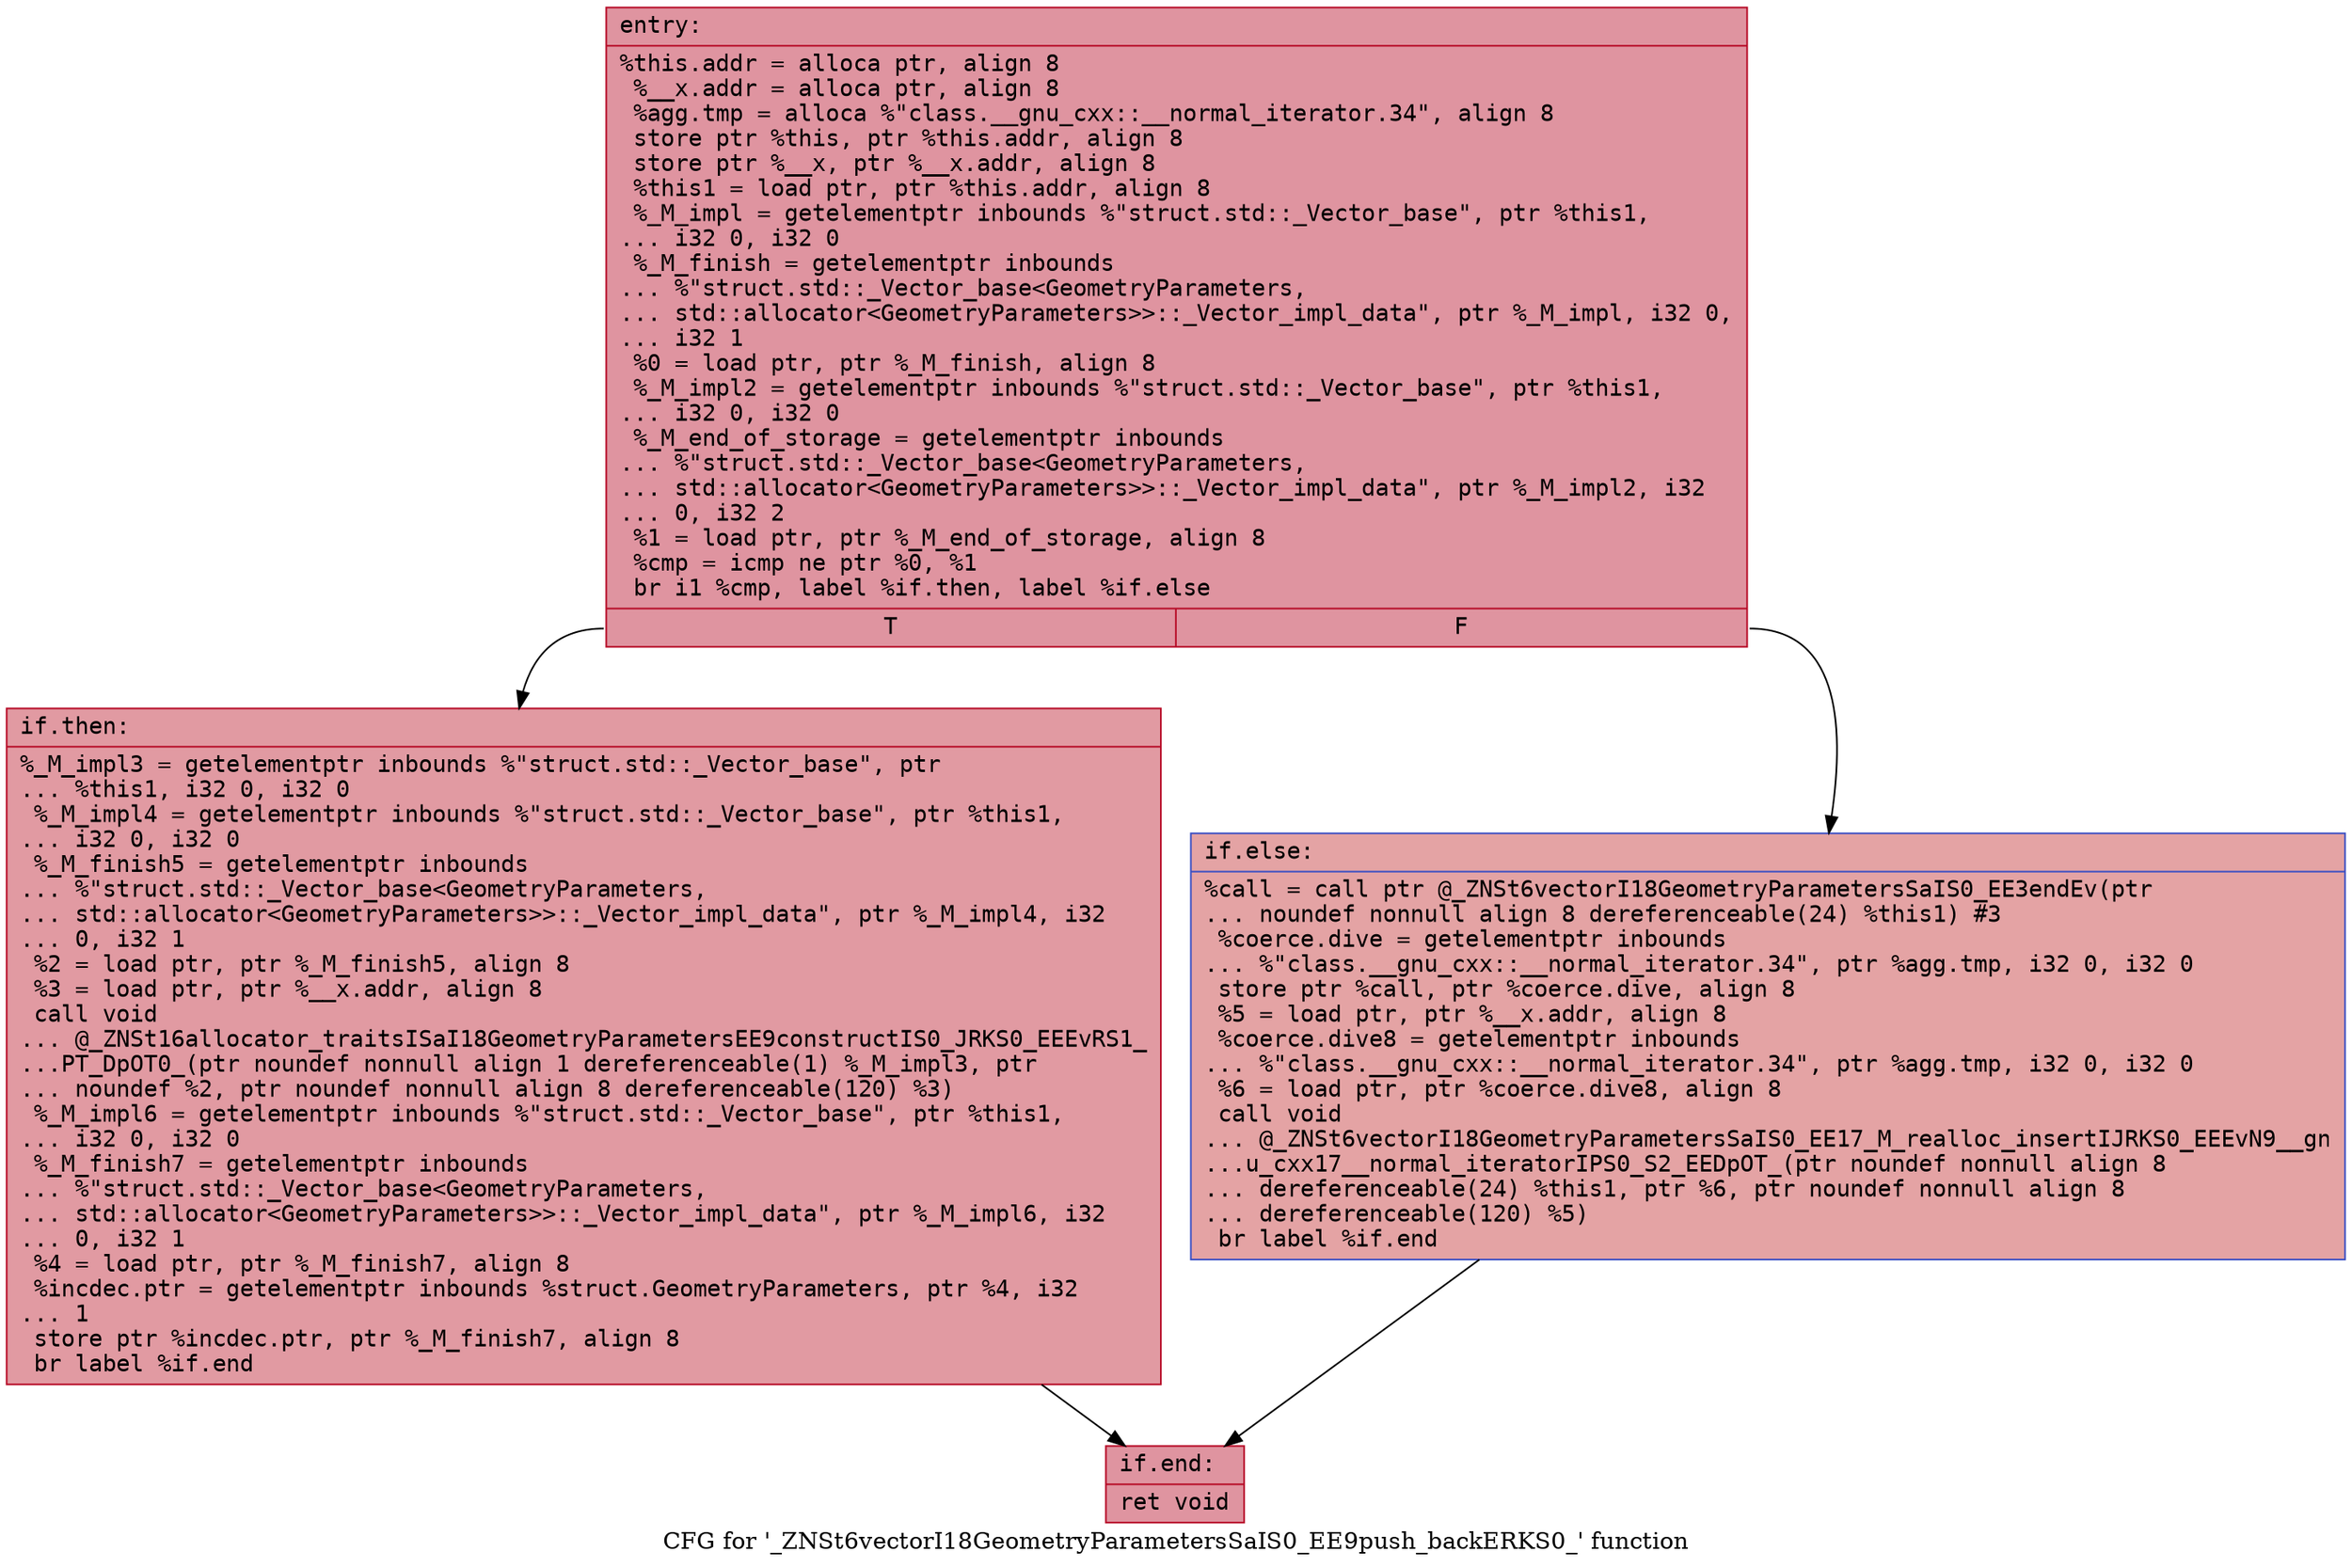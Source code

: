 digraph "CFG for '_ZNSt6vectorI18GeometryParametersSaIS0_EE9push_backERKS0_' function" {
	label="CFG for '_ZNSt6vectorI18GeometryParametersSaIS0_EE9push_backERKS0_' function";

	Node0x562c4e6507d0 [shape=record,color="#b70d28ff", style=filled, fillcolor="#b70d2870" fontname="Courier",label="{entry:\l|  %this.addr = alloca ptr, align 8\l  %__x.addr = alloca ptr, align 8\l  %agg.tmp = alloca %\"class.__gnu_cxx::__normal_iterator.34\", align 8\l  store ptr %this, ptr %this.addr, align 8\l  store ptr %__x, ptr %__x.addr, align 8\l  %this1 = load ptr, ptr %this.addr, align 8\l  %_M_impl = getelementptr inbounds %\"struct.std::_Vector_base\", ptr %this1,\l... i32 0, i32 0\l  %_M_finish = getelementptr inbounds\l... %\"struct.std::_Vector_base\<GeometryParameters,\l... std::allocator\<GeometryParameters\>\>::_Vector_impl_data\", ptr %_M_impl, i32 0,\l... i32 1\l  %0 = load ptr, ptr %_M_finish, align 8\l  %_M_impl2 = getelementptr inbounds %\"struct.std::_Vector_base\", ptr %this1,\l... i32 0, i32 0\l  %_M_end_of_storage = getelementptr inbounds\l... %\"struct.std::_Vector_base\<GeometryParameters,\l... std::allocator\<GeometryParameters\>\>::_Vector_impl_data\", ptr %_M_impl2, i32\l... 0, i32 2\l  %1 = load ptr, ptr %_M_end_of_storage, align 8\l  %cmp = icmp ne ptr %0, %1\l  br i1 %cmp, label %if.then, label %if.else\l|{<s0>T|<s1>F}}"];
	Node0x562c4e6507d0:s0 -> Node0x562c4e650820[tooltip="entry -> if.then\nProbability 62.50%" ];
	Node0x562c4e6507d0:s1 -> Node0x562c4e6514d0[tooltip="entry -> if.else\nProbability 37.50%" ];
	Node0x562c4e650820 [shape=record,color="#b70d28ff", style=filled, fillcolor="#bb1b2c70" fontname="Courier",label="{if.then:\l|  %_M_impl3 = getelementptr inbounds %\"struct.std::_Vector_base\", ptr\l... %this1, i32 0, i32 0\l  %_M_impl4 = getelementptr inbounds %\"struct.std::_Vector_base\", ptr %this1,\l... i32 0, i32 0\l  %_M_finish5 = getelementptr inbounds\l... %\"struct.std::_Vector_base\<GeometryParameters,\l... std::allocator\<GeometryParameters\>\>::_Vector_impl_data\", ptr %_M_impl4, i32\l... 0, i32 1\l  %2 = load ptr, ptr %_M_finish5, align 8\l  %3 = load ptr, ptr %__x.addr, align 8\l  call void\l... @_ZNSt16allocator_traitsISaI18GeometryParametersEE9constructIS0_JRKS0_EEEvRS1_\l...PT_DpOT0_(ptr noundef nonnull align 1 dereferenceable(1) %_M_impl3, ptr\l... noundef %2, ptr noundef nonnull align 8 dereferenceable(120) %3)\l  %_M_impl6 = getelementptr inbounds %\"struct.std::_Vector_base\", ptr %this1,\l... i32 0, i32 0\l  %_M_finish7 = getelementptr inbounds\l... %\"struct.std::_Vector_base\<GeometryParameters,\l... std::allocator\<GeometryParameters\>\>::_Vector_impl_data\", ptr %_M_impl6, i32\l... 0, i32 1\l  %4 = load ptr, ptr %_M_finish7, align 8\l  %incdec.ptr = getelementptr inbounds %struct.GeometryParameters, ptr %4, i32\l... 1\l  store ptr %incdec.ptr, ptr %_M_finish7, align 8\l  br label %if.end\l}"];
	Node0x562c4e650820 -> Node0x562c4e651e20[tooltip="if.then -> if.end\nProbability 100.00%" ];
	Node0x562c4e6514d0 [shape=record,color="#3d50c3ff", style=filled, fillcolor="#c32e3170" fontname="Courier",label="{if.else:\l|  %call = call ptr @_ZNSt6vectorI18GeometryParametersSaIS0_EE3endEv(ptr\l... noundef nonnull align 8 dereferenceable(24) %this1) #3\l  %coerce.dive = getelementptr inbounds\l... %\"class.__gnu_cxx::__normal_iterator.34\", ptr %agg.tmp, i32 0, i32 0\l  store ptr %call, ptr %coerce.dive, align 8\l  %5 = load ptr, ptr %__x.addr, align 8\l  %coerce.dive8 = getelementptr inbounds\l... %\"class.__gnu_cxx::__normal_iterator.34\", ptr %agg.tmp, i32 0, i32 0\l  %6 = load ptr, ptr %coerce.dive8, align 8\l  call void\l... @_ZNSt6vectorI18GeometryParametersSaIS0_EE17_M_realloc_insertIJRKS0_EEEvN9__gn\l...u_cxx17__normal_iteratorIPS0_S2_EEDpOT_(ptr noundef nonnull align 8\l... dereferenceable(24) %this1, ptr %6, ptr noundef nonnull align 8\l... dereferenceable(120) %5)\l  br label %if.end\l}"];
	Node0x562c4e6514d0 -> Node0x562c4e651e20[tooltip="if.else -> if.end\nProbability 100.00%" ];
	Node0x562c4e651e20 [shape=record,color="#b70d28ff", style=filled, fillcolor="#b70d2870" fontname="Courier",label="{if.end:\l|  ret void\l}"];
}

